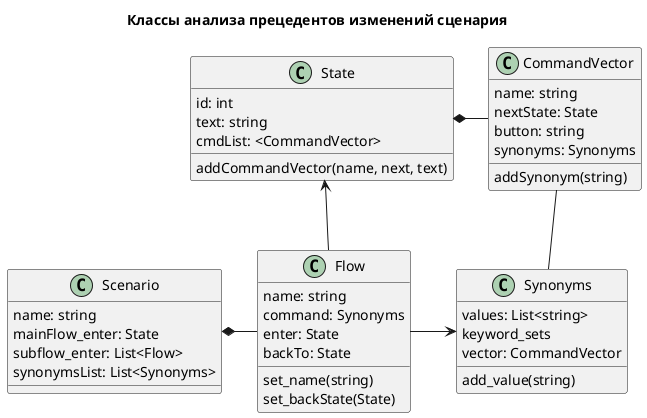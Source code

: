 @startuml

title: Классы анализа прецедентов изменений сценария

class Scenario{
    name: string
    mainFlow_enter: State
    subflow_enter: List<Flow>
    synonymsList: List<Synonyms>
}

class State{
    id: int
    text: string
    cmdList: <CommandVector>
    addCommandVector(name, next, text)
}

class Synonyms{
    values: List<string>
    keyword_sets
    vector: CommandVector
    add_value(string)
}

class CommandVector{
    name: string
    nextState: State
    button: string
    synonyms: Synonyms
    addSynonym(string)
}

class Flow{
    name: string
    command: Synonyms
    enter: State
    backTo: State
    set_name(string)
    set_backState(State)
}

Scenario *- Flow
State *- CommandVector
CommandVector -- Synonyms
State <-- Flow
Flow -> Synonyms

@enduml